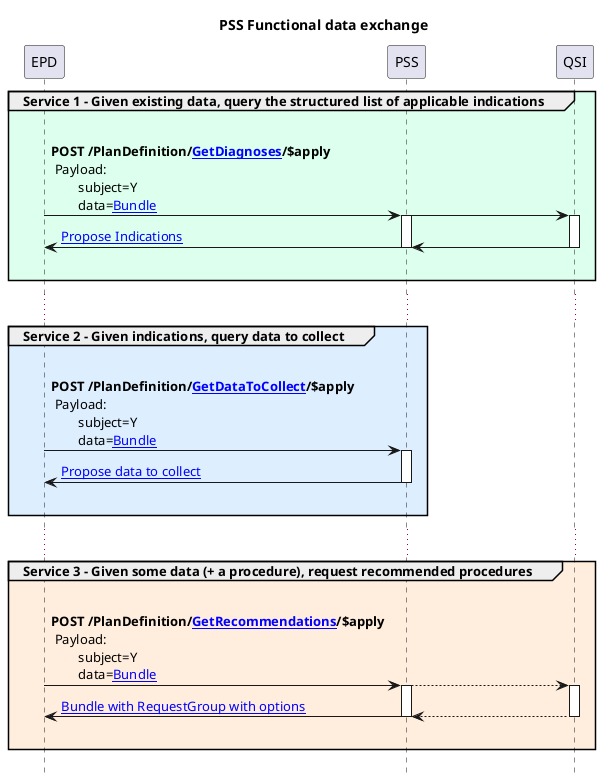 @startuml
!pragma teoz true
Title PSS Functional data exchange
hide footbox

group #DFE Service 1 - Given existing data, query the structured list of applicable indications
        EPD -> PSS : \n**POST /PlanDefinition/[[PlanDefinition-GetDiagnoses.html GetDiagnoses]]/$apply**\n Payload:\n        subject=Y\n        data=[[Bundle-getdiagnoses-data.html Bundle]]
        & PSS -> QSI 
        & PSS -[hidden]-> QSI : "                                      "
        'PSS -> QSI : GET /indictions

        activate PSS
        activate QSI
        QSI -> PSS 
        & PSS -> EPD: [[Bundle-getdiagnoses-return.html Propose Indications]]
        deactivate PSS
        deactivate QSI
        |||
end
...
group #def Service 2 - Given indications, query data to collect

        EPD -> PSS : \n**POST /PlanDefinition/[[PlanDefinition-GetDataToCollect.html GetDataToCollect]]/$apply**\n Payload:\n        subject=Y\n        data=[[Bundle-getdatatocollect-data.html Bundle]]

        Activate PSS

        PSS -> EPD: [[Bundle-getdatatocollect-return.html Propose data to collect]]
        deactivate PSS
        |||
end
...
group #fed Service 3 - Given some data (+ a procedure), request recommended procedures
        EPD -> PSS : \n**POST /PlanDefinition/[[PlanDefinition-GetRecommendations.html GetRecommendations]]/$apply**\n Payload:\n        subject=Y\n        data=[[Bundle-getrecommendations-data.html Bundle]]
        & PSS --> QSI 
        & PSS -[hidden]-> QSI : "                                      "

        activate PSS
        activate QSI
        QSI --> PSS 
        & PSS -> EPD: [[Bundle-getrecommendations-data.html Bundle with RequestGroup with options]]
        deactivate PSS
        deactivate QSI
        |||

end
@enduml
